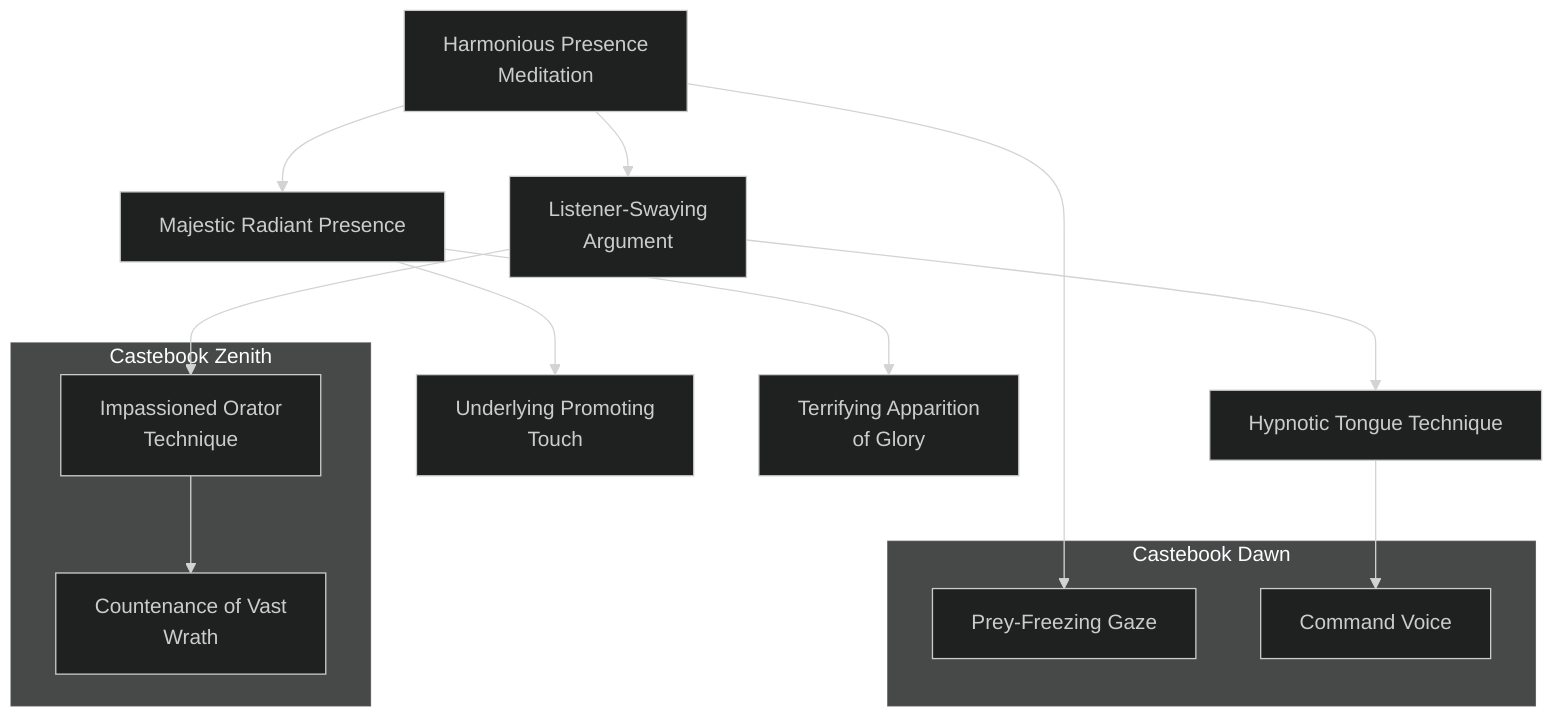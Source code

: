 ---
config:
  theme: dark
---

flowchart TD

    harmonious_presence_meditation[Harmonious Presence<br>Meditation]
    click harmonious_presence_meditation callback "
        Harmonious Presence Meditation<br>
        <br>
        Cost: 6 motes<br>
        Duration: One hour<br>
        Type: Simple<br>
        Minimum Presence: 3<br>
        Minimum Essence: 1<br>
        Prerequisite Charms: None<br>
        <br>
        An Exalted using this Charm increases her personal magnetism
        greatly, making her words seem wise and her arguments
        persuasive. While this Charm is in effect, add a number of dice
        equal to her permanent Essence to any Socialize, Presence or
        Bureaucracy rolls that involve one-on-one interactions.
        "

    listener_swaying_argument[Listener-Swaying<br>Argument]
    harmonious_presence_meditation --> listener_swaying_argument
    click listener_swaying_argument callback "
        Listener-Swaying Argument<br>
        <br>
        Cost: 2 motes per die, 1 Willpower<br>
        Duration: Instant<br>
        Type: Supplemental<br>
        Minimum Presence: 3<br>
        Minimum Essence: 2<br>
        Prerequisite Charms: Harmonious Presence Meditation<br>
        <br>
        The character can use Essence to make himself almost
        irresistibly persuasive. For every two motes of Essence spent
        on this Charm, add another die to any Socialize, Presence or
        Bureaucracy roll involving one-on-one interaction. A character
        cannot more than double his pool using this Charm.
        "

    hypnotic_tongue_technique[Hypnotic Tongue Technique]
    listener_swaying_argument --> hypnotic_tongue_technique
    click hypnotic_tongue_technique callback "
        Hypnotic Tongue Technique<br>
        <br>
        Cost: 10 motes, 1 Willpower<br>
        Duration: Special<br>
        Type: Simple<br>
        Minimum Presence: 5<br>
        Minimum Essence: 3<br>
        Prerequisite Charms: Listener-Swaying Argument<br>
        <br>
        Through this Charm, an Exalted can program a target to
        undertake an action at a future time. The Exalted must touch
        the target, and the player makes an opposed Willpower roll.
        If the Exalted wins the Willpower roll, she may give the target
        an unspoken command. This command can be as specific and
        elaborate as the character wishes, and the target will not be
        aware of having received it. The suggestion will stay in place
        for a number of days equal to the Charisma of the Exalted
        using the Charm, after which the target forgets it.<br>
        The command can take no more time to execute than the
        Exalted's Essence score in tums. The target can forget or remember
        the act after executing it, at the choice of the Exalted when the
        suggestion is implanted. Characters will not attack themselves or
        others unless already strongly predisposed to do so. If the target wins
        the Willpower roll, she is instantly aware of what the Exalted has
        attempted to do and what the suggestion and conditions were.
        "

    majestic_radiant_presence[Majestic Radiant Presence]
    harmonious_presence_meditation --> majestic_radiant_presence
    click majestic_radiant_presence callback "
        Majestic Radiant Presence<br>
        <br>
        Cost: 8 motes<br>
        Duration: One scene<br>
        Type: Simple<br>
        Minimum Presence: 4<br>
        Minimum Essence: 3<br>
        Prerequisite Charms: Harmonious Presence Meditation<br>
        <br>
        A character with this Charm active burns with the
        incandescent radiance of the Unconquered Sun. The
        players of characters attempting to attack the Exalted or to
        stand against him in argument must make a successful
        Willpower roll to have their characters do so. This Charm
        is not compatible with the Dawn Caste anima power.
        "

    underlying_promoting_touch[Underlying Promoting<br>Touch]
    majestic_radiant_presence --> underlying_promoting_touch
    click underlying_promoting_touch callback "
        Underlying Promoting Touch<br>
        <br>
        Cost: 10 motes, 1 Willpower<br>
        Duration: One day<br>
        Type: Simple<br>
        Minimum Presence: 5<br>
        Minimum Essence: 3<br>
        Prerequisite Charms: Majestic Radiant Presence
        <br>
        This Charm causes the target (typically a mortal servant
        of the Exalted) to be imbued with the majesty of the Exalted's
        office. While this Charm is in effect, individuals will treat him
        with the respect and deference they would normally reserve for
        the Exalted who used the Charm (or for any powerful magical
        being, if they are not acquainted with the target's benefactor).
        Players who wish their characters to do otherwise must succeed
        at a Willpower roll with a difficulty of 1 + the Essence score of
        the Exalted who deputized the character.
        "

    terrifying_apparition_of_glory[Terrifying Apparition<br>of Glory]
    majestic_radiant_presence --> terrifying_apparition_of_glory
    click terrifying_apparition_of_glory callback "
        Terrifying Apparition of Glory<br>
        <br>
        Cost: 10 motes, 1 Willpower<br>
        Duration: One scene<br>
        Type: Simple<br>
        Minimum Presence: 5<br>
        Minimum Essence: 3<br>
        Prerequisite Charms: Majestic Radiant Presence<br>
        <br>
        If the Majestic Radiant Presence Charm makes the character
        seem terrible and powerful, then Terrifying Apparition of
        Glory makes him unspeakably so. While Terrifying Apparition
        of Glory is in effect, a successful Valor roll is required to attack
        the character. Most animals, even trained attack animals, will
        simply flee. Players of characters who are not actively hostile to
        the Exalted using Terrifying Apparition of Glory must make a
        successful Conviction roll not to obey immediately any non-suicidal
        orders the character gives. This compulsion lasts for at
        least a scene after the target leaves the Exalted's presence.
        Those who are able to attack the Exalted do so at a die penalty
        equal to the character's Essence score. This Charm is not
        compatible with the Dawn Caste's anima ability.
        "

    subgraph Castebook Dawn
        prey_freezing_gaze[Prey-Freezing Gaze]
        click prey_freezing_gaze callback "
            Prey-Freezing Gaze<br>
            <br>
            Cost: 4 motes<br>
            Duration: One scene or special<br>
            Type: Simple<br>
            Minimum Presence: 3<br>
            Minimum Essence: 2<br>
            Prerequisite Charms: Harmonious Presence Meditation<br>
            <br>
            When the character uses this Charm, she impresses a single
            target with the overwhelming power of her commanding
            nature. Targets who fail a Valor roll at difficulty +2 are frozen in
            place, unable to move for the next scene. This paralysis is
            emotional rather than physical, but cannot be broken as long as
            the attacking character continues to gaze intently at the target.
            While keeping this eye contact, the character can be no more
            than five yards from the target. She also cannot move faster than
            a walk or perform any complex or difficult actions. The target
            receives additional Valor rolls whenever anyone harms or
            obviously attempts to harm him. If the character ceases to gaze
            at the target, the paralysis continues for the next three full turns,
            but the target instantly breaks free if anyone harms or obviously
            attempts to harm him. This Charm has no effect on targets
            whose Essence is higher than the casting character's.
            "

        command_voice[Command Voice]
        click command_voice callback "
            Command Voice<br>
            <br>
            Cost: 8 motes<br>
            Duration: One scene<br>
            Type: Simple<br>
            Minimum Presence: 5<br>
            Minimum Essence: 4<br>
            Prerequisite Charms: Hypnotic Tongue Technique<br>
            <br>
            The character surrounds herself with a potent aura of
            authority. Unlike Terrifying Apparition of Glory, this Charm
            does not produce an obvious or overwhelming effect. Instead,
            everyone who is inclined to follow orders — including
            peasants, servants, shop assistants, enlisted military person-
            nel and similar individuals— will obey the character as if she
            were in a position of authority over them. Any target that
            makes a successful opposed Willpower roll against the char-
            acter realizes that the character does not have the authority
            to command him. Everyone else will obey all reasonable-
            sounding commands given by the character. Orders to
            commit suicide, go on killing rampages, or requests to give
            the character most or all of the target's money or possessions
            will end the character's influence over the target, However,
            requests for information or admittance to otherwise restricted
            areas will be instantly granted, as will demands for
            moderately expensive merchandise (up to Resources ••) in
            a shop, even if the character does not pay for it.<br>
            Targets may make another opposed Willpower roll to
            disobey the character if a recognized superior contradicts the
            character's orders. Targets who fail this roll will ignore their
            actual superior's requests. One of this Charm's most potent
            and useful features is that others observing the interaction
            will see nothing odd or magical about the character or the
            target'sreaction. This Charm has no effect on beings with an
            Essence greater than 1, though it has proven effective on Fair
            Folk commoners and other supernatural creatures of an
            inherently servile nature.
            "
    end

    harmonious_presence_meditation --> prey_freezing_gaze
    hypnotic_tongue_technique --> command_voice

    subgraph Castebook Zenith
        impassioned_orator_technique[Impassioned Orator<br>Technique]
        click impassioned_orator_technique callback "
            Impassioned Orator Technique<br>
            <br>
            Cost: 5 motes<br>
            Duration: One turn<br>
            Type: Supplemental<br>
            Minimum Presence: 3<br>
            Minimum Essence: 2<br>
            Prerequisite Charms: Listener-Swaying Argument<br>
            <br>
            An Exalted acting in accordance with virtue is an
            impressive figure indeed — an Exalted using this Charm
            is even more so. By using this Charm, the Chosen puts
            the weight of her passions behind her arguments. She
            may add one of her Virtue ratings in automatic successes
            to a single Presence roll. The Virtue may be chosen
            when the Charm is invoked, but the Exalted must be
            acting in accordance with the virtue in question. If the
            Exalted is not, or does not, act according to the Virtue,
            the Essence is spent, but no bonus is gained. Invoking
            this Charm automatically adds one point to the
            character's Limit.
            "

        countenance_of_vast_wrath[Countenance of Vast<br>Wrath]
        impassioned_orator_technique --> countenance_of_vast_wrath
        click countenance_of_vast_wrath callback "
            Countenance of Vast Wrath<br>
            <br>
            Cost: 10 motes<br>
            Duration: One scene<br>
            Type: Simple<br>
            Minimum Presence: 4<br>
            Minimum Essence: 2<br>
            Prerequisite Charms: Impassioned Orator Technique<br>
            <br>
            When driven by his passions, an Exalted can be an
            almost irresistible force. Through the use of this Charm,
            one of the Chosen may spend Essence to let the
            strength of her virtue strike fear in the hearts of those
            who would oppose her. For the remainder of the Scene,
            any character with a Willpower lower than the Exalted's
            current Limit suffers a penalty to his dice pools equal
            to the Exalt's Essence when attempting to attack her.
            Invoking this Charm automatically adds one point to
            the character's Limit, which counts toward the
            character's Limit for the purposes of determining this
            Charm's effect.
            "
    end

    listener_swaying_argument --> impassioned_orator_technique